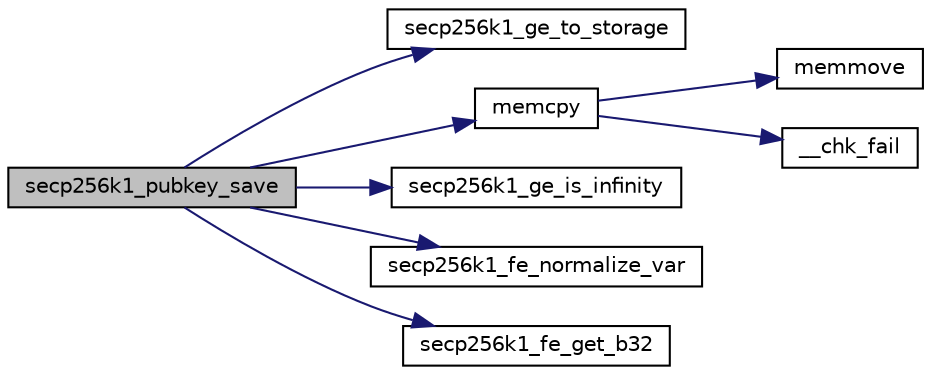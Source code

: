 digraph "secp256k1_pubkey_save"
{
  edge [fontname="Helvetica",fontsize="10",labelfontname="Helvetica",labelfontsize="10"];
  node [fontname="Helvetica",fontsize="10",shape=record];
  rankdir="LR";
  Node2351 [label="secp256k1_pubkey_save",height=0.2,width=0.4,color="black", fillcolor="grey75", style="filled", fontcolor="black"];
  Node2351 -> Node2352 [color="midnightblue",fontsize="10",style="solid",fontname="Helvetica"];
  Node2352 [label="secp256k1_ge_to_storage",height=0.2,width=0.4,color="black", fillcolor="white", style="filled",URL="$d9/dd1/group_8h.html#ad6499ae629f998e50d8614869ee3c67f",tooltip="Convert a group element to the storage type. "];
  Node2351 -> Node2353 [color="midnightblue",fontsize="10",style="solid",fontname="Helvetica"];
  Node2353 [label="memcpy",height=0.2,width=0.4,color="black", fillcolor="white", style="filled",URL="$d5/d9f/glibc__compat_8cpp.html#a0f46826ab0466591e136db24394923cf"];
  Node2353 -> Node2354 [color="midnightblue",fontsize="10",style="solid",fontname="Helvetica"];
  Node2354 [label="memmove",height=0.2,width=0.4,color="black", fillcolor="white", style="filled",URL="$d5/d9f/glibc__compat_8cpp.html#a9778d49e9029dd75bc53ecbbf9f5e9a1"];
  Node2353 -> Node2355 [color="midnightblue",fontsize="10",style="solid",fontname="Helvetica"];
  Node2355 [label="__chk_fail",height=0.2,width=0.4,color="black", fillcolor="white", style="filled",URL="$d5/d9f/glibc__compat_8cpp.html#a424ac71631da5ada2976630ff67051d1"];
  Node2351 -> Node2356 [color="midnightblue",fontsize="10",style="solid",fontname="Helvetica"];
  Node2356 [label="secp256k1_ge_is_infinity",height=0.2,width=0.4,color="black", fillcolor="white", style="filled",URL="$d9/dd1/group_8h.html#ac83592db46af97faf7ba9b9a39a1f6ff",tooltip="Check whether a group element is the point at infinity. "];
  Node2351 -> Node2357 [color="midnightblue",fontsize="10",style="solid",fontname="Helvetica"];
  Node2357 [label="secp256k1_fe_normalize_var",height=0.2,width=0.4,color="black", fillcolor="white", style="filled",URL="$d5/d5a/field_8h.html#a2d45c987537eadb2923c93aa3af9db71",tooltip="Normalize a field element, without constant-time guarantee. "];
  Node2351 -> Node2358 [color="midnightblue",fontsize="10",style="solid",fontname="Helvetica"];
  Node2358 [label="secp256k1_fe_get_b32",height=0.2,width=0.4,color="black", fillcolor="white", style="filled",URL="$d5/d5a/field_8h.html#abb1017649be14b9ac1823be3c573e542",tooltip="Convert a field element to a 32-byte big endian value. "];
}
